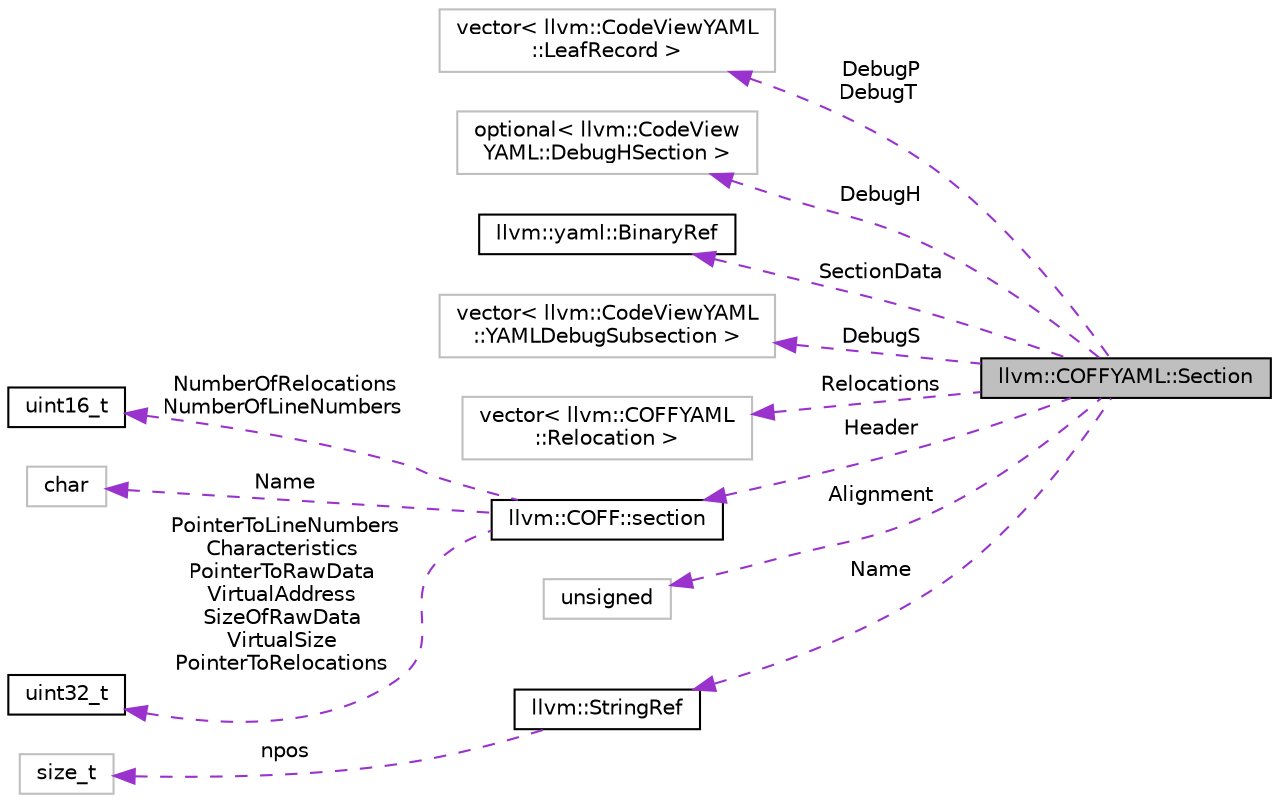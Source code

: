 digraph "llvm::COFFYAML::Section"
{
 // LATEX_PDF_SIZE
  bgcolor="transparent";
  edge [fontname="Helvetica",fontsize="10",labelfontname="Helvetica",labelfontsize="10"];
  node [fontname="Helvetica",fontsize="10",shape=record];
  rankdir="LR";
  Node1 [label="llvm::COFFYAML::Section",height=0.2,width=0.4,color="black", fillcolor="grey75", style="filled", fontcolor="black",tooltip=" "];
  Node2 -> Node1 [dir="back",color="darkorchid3",fontsize="10",style="dashed",label=" DebugP\nDebugT" ,fontname="Helvetica"];
  Node2 [label="vector\< llvm::CodeViewYAML\l::LeafRecord \>",height=0.2,width=0.4,color="grey75",tooltip=" "];
  Node3 -> Node1 [dir="back",color="darkorchid3",fontsize="10",style="dashed",label=" DebugH" ,fontname="Helvetica"];
  Node3 [label="optional\< llvm::CodeView\lYAML::DebugHSection \>",height=0.2,width=0.4,color="grey75",tooltip=" "];
  Node4 -> Node1 [dir="back",color="darkorchid3",fontsize="10",style="dashed",label=" SectionData" ,fontname="Helvetica"];
  Node4 [label="llvm::yaml::BinaryRef",height=0.2,width=0.4,color="black",URL="$classllvm_1_1yaml_1_1BinaryRef.html",tooltip="Specialized YAMLIO scalar type for representing a binary blob."];
  Node5 -> Node1 [dir="back",color="darkorchid3",fontsize="10",style="dashed",label=" DebugS" ,fontname="Helvetica"];
  Node5 [label="vector\< llvm::CodeViewYAML\l::YAMLDebugSubsection \>",height=0.2,width=0.4,color="grey75",tooltip=" "];
  Node6 -> Node1 [dir="back",color="darkorchid3",fontsize="10",style="dashed",label=" Relocations" ,fontname="Helvetica"];
  Node6 [label="vector\< llvm::COFFYAML\l::Relocation \>",height=0.2,width=0.4,color="grey75",tooltip=" "];
  Node7 -> Node1 [dir="back",color="darkorchid3",fontsize="10",style="dashed",label=" Header" ,fontname="Helvetica"];
  Node7 [label="llvm::COFF::section",height=0.2,width=0.4,color="black",URL="$structllvm_1_1COFF_1_1section.html",tooltip=" "];
  Node8 -> Node7 [dir="back",color="darkorchid3",fontsize="10",style="dashed",label=" NumberOfRelocations\nNumberOfLineNumbers" ,fontname="Helvetica"];
  Node8 [label="uint16_t",height=0.2,width=0.4,color="black",URL="$classuint16__t.html",tooltip=" "];
  Node9 -> Node7 [dir="back",color="darkorchid3",fontsize="10",style="dashed",label=" Name" ,fontname="Helvetica"];
  Node9 [label="char",height=0.2,width=0.4,color="grey75",tooltip=" "];
  Node10 -> Node7 [dir="back",color="darkorchid3",fontsize="10",style="dashed",label=" PointerToLineNumbers\nCharacteristics\nPointerToRawData\nVirtualAddress\nSizeOfRawData\nVirtualSize\nPointerToRelocations" ,fontname="Helvetica"];
  Node10 [label="uint32_t",height=0.2,width=0.4,color="black",URL="$classuint32__t.html",tooltip=" "];
  Node11 -> Node1 [dir="back",color="darkorchid3",fontsize="10",style="dashed",label=" Alignment" ,fontname="Helvetica"];
  Node11 [label="unsigned",height=0.2,width=0.4,color="grey75",tooltip=" "];
  Node12 -> Node1 [dir="back",color="darkorchid3",fontsize="10",style="dashed",label=" Name" ,fontname="Helvetica"];
  Node12 [label="llvm::StringRef",height=0.2,width=0.4,color="black",URL="$classllvm_1_1StringRef.html",tooltip="StringRef - Represent a constant reference to a string, i.e."];
  Node13 -> Node12 [dir="back",color="darkorchid3",fontsize="10",style="dashed",label=" npos" ,fontname="Helvetica"];
  Node13 [label="size_t",height=0.2,width=0.4,color="grey75",tooltip=" "];
}
